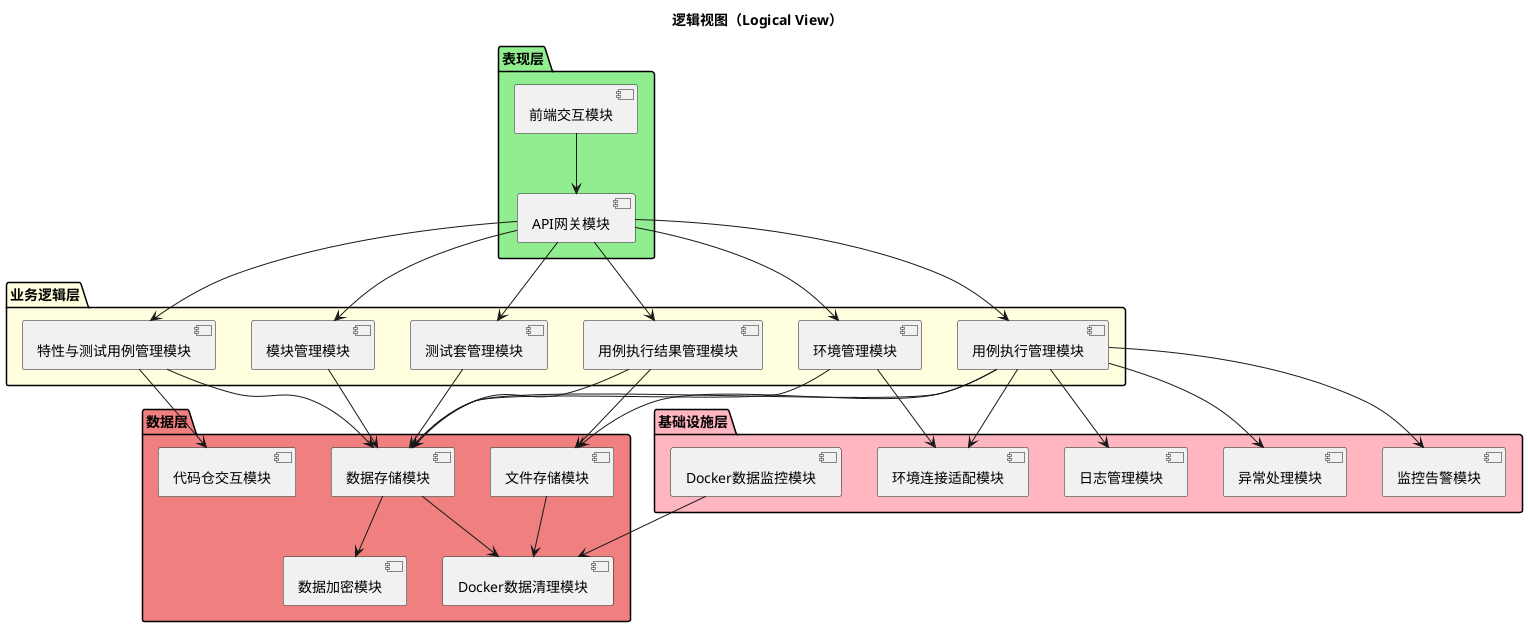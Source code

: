 @startuml 逻辑视图
' ===== 逻辑视图（Logical View）=====
title 逻辑视图（Logical View）

package "表现层" #lightgreen {
  [前端交互模块] as Frontend
  [API网关模块] as APIGateway
}

package "业务逻辑层" #lightyellow {
  [环境管理模块] as EnvMgmt
  [测试套管理模块] as SuiteMgmt
  [模块管理模块] as ModuleMgmt
  [特性与测试用例管理模块] as FeatureCaseMgmt
  [用例执行管理模块] as ExecMgmt
  [用例执行结果管理模块] as ResultMgmt
}

package "数据层" #lightcoral {
  [数据存储模块] as DataStore
  [数据加密模块] as DataEncrypt
  [代码仓交互模块] as RepoSync
  [文件存储模块] as FileStore
  [Docker数据清理模块] as DockerCleanup
}

package "基础设施层" #lightpink {
  [日志管理模块] as LogMgmt
  [监控告警模块] as AlertMgmt
  [异常处理模块] as ExceptionHandler
  [环境连接适配模块] as ConnAdapter
  [Docker数据监控模块] as DockerMonitor
}

' 层级间依赖关系
Frontend --> APIGateway
APIGateway --> EnvMgmt
APIGateway --> SuiteMgmt
APIGateway --> ModuleMgmt
APIGateway --> FeatureCaseMgmt
APIGateway --> ExecMgmt
APIGateway --> ResultMgmt

EnvMgmt --> DataStore
SuiteMgmt --> DataStore
ModuleMgmt --> DataStore
FeatureCaseMgmt --> DataStore
FeatureCaseMgmt --> RepoSync
ExecMgmt --> DataStore
ExecMgmt --> FileStore
ResultMgmt --> DataStore
ResultMgmt --> FileStore

DataStore --> DataEncrypt
DataStore --> DockerCleanup
FileStore --> DockerCleanup

EnvMgmt --> ConnAdapter
ExecMgmt --> ConnAdapter
ExecMgmt --> LogMgmt
ExecMgmt --> AlertMgmt
ExecMgmt --> ExceptionHandler
DockerMonitor --> DockerCleanup
@enduml

@startuml 数据视图
' ===== 数据视图（Data View）=====
title 数据视图（Data View）

' 使用实体关系图表示系统中的主要数据实体及其关系
' 环境管理相关实体
entity "Environment" as Env {
  * id : int
  --
  * name : string
  * type : enum
  * status : enum
  * ip_address : string
  * port : int
  description : string
  created_at : datetime
  updated_at : datetime
  * creator_id : int
}

' 模块管理相关实体
entity "Module" as Module {
  * id : int
  --
  * name : string
  * code : string
  description : string
  created_at : datetime
  updated_at : datetime
  * creator_id : int
}

' 特性管理相关实体
entity "Feature" as Feature {
  * id : int
  --
  * name : string
  * module_id : int
  description : string
  created_at : datetime
  updated_at : datetime
  * creator_id : int
}

' 测试用例相关实体
entity "TestCase" as TestCase {
  * id : int
  --
  * name : string
  * feature_id : int
  * priority : enum
  * type : enum
  description : string
  steps : text
  expected_result : text
  created_at : datetime
  updated_at : datetime
  * creator_id : int
}

' 测试套件相关实体
entity "TestSuite" as TestSuite {
  * id : int
  --
  * name : string
  description : string
  created_at : datetime
  updated_at : datetime
  * creator_id : int
}

' 测试套件与测试用例的关联
entity "TestSuiteCase" as TestSuiteCase {
  * id : int
  --
  * test_suite_id : int
  * test_case_id : int
  * order : int
}

' 执行任务相关实体
entity "Task" as Task {
  * id : int
  --
  * name : string
  * env_id : int
  * test_suite_id : int
  * status : enum
  * start_time : datetime
  end_time : datetime
  parameters : json
  created_at : datetime
  * creator_id : int
}

' 执行结果相关实体
entity "Result" as Result {
  * id : int
  --
  * task_id : int
  * test_case_id : int
  * status : enum
  * start_time : datetime
  * end_time : datetime
  log_path : string
  error_message : text
}

' 用户相关实体
entity "User" as User {
  * id : int
  --
  * username : string
  * password : string
  * email : string
  * role : enum
  created_at : datetime
  last_login : datetime
}

' 实体间关系
User "1" -- "n" Env : 创建
User "1" -- "n" Module : 创建
User "1" -- "n" Feature : 创建
User "1" -- "n" TestCase : 创建
User "1" -- "n" TestSuite : 创建
User "1" -- "n" Task : 创建

Module "1" -- "n" Feature : 包含
Feature "1" -- "n" TestCase : 包含

TestSuite "1" -- "n" TestSuiteCase : 包含
TestCase "1" -- "n" TestSuiteCase : 关联

Env "1" -- "n" Task : 执行环境
TestSuite "1" -- "n" Task : 执行内容

Task "1" -- "n" Result : 产生
TestCase "1" -- "n" Result : 关联

note bottom of TestCase
  测试用例是系统的核心数据实体，
  与特性、测试套件、执行结果等多个实体相关联
end note

note bottom of Task
  任务实体记录测试套件在特定环境下的执行情况，
  是连接环境、测试套件和执行结果的关键实体
end note
@enduml

@startuml 进程视图
' ===== 进程视图（Process View）=====
title 进程视图（Process View）

actor "用户" as User
participant "浏览器" as Browser
participant "前端服务" as FrontendService
participant "Django API服务" as DjangoAPI
participant "Celery任务队列" as CeleryQueue
participant "Celery Worker" as CeleryWorker
participant "数据库服务" as DBService
participant "文件存储服务" as FileService
participant "验证环境" as TestEnv

User -> Browser: 访问系统
Browser -> FrontendService: HTTP请求
FrontendService -> DjangoAPI: API调用
DjangoAPI -> DBService: 数据查询/存储
DjangoAPI -> FileService: 文件读写
DjangoAPI -> CeleryQueue: 提交异步任务
CeleryQueue -> CeleryWorker: 分发任务
CeleryWorker -> TestEnv: 执行验证任务
CeleryWorker -> DBService: 更新任务状态
CeleryWorker -> FileService: 存储执行日志
DjangoAPI -> Browser: 返回结果
Browser -> User: 展示结果

note over CeleryWorker, TestEnv
  并发控制：同一环境只支持一个任务执行
  不同环境可并行执行
end note
@enduml

@startuml 开发视图
' ===== 开发视图（Development View）=====
title 开发视图（Development View）

package "前端代码" #lightblue {
  [Vue3组件]
  [Element Plus UI库]
  [API客户端]
  [状态管理]
}

package "后端代码" #lightyellow {
  [Django项目配置]
  [Django应用模块] as DjangoApps
  [Django REST Framework API] as DRF
  [Celery任务]
  [ORM模型]
  [工具类]
}

package "Django应用模块" as DjangoApps {
  [环境管理应用]
  [测试套管理应用]
  [模块管理应用]
  [特性与测试用例应用]
  [用例执行应用]
  [结果管理应用]
  [公共组件应用]
}

package "部署配置" #lightgreen {
  [Docker配置]
  [数据库迁移脚本]
  [环境变量配置]
}

package "测试代码" #lightcoral {
  [单元测试]
  [集成测试]
  [E2E测试]
}

[Vue3组件] --> [API客户端]
[API客户端] --> [DRF]
[DRF] --> [DjangoApps]
[DjangoApps] --> [ORM模型]
[DjangoApps] --> [Celery任务]
[Celery任务] --> [工具类]
[ORM模型] --> [数据库迁移脚本]
[DjangoApps] --> [单元测试]
[DRF] --> [集成测试]
[Vue3组件] --> [E2E测试]
@enduml

@startuml 物理视图
' ===== 物理视图（Physical View）=====
title 物理视图（Physical View）

node "用户终端" as UserTerminal {
  [Web浏览器]
}

node "应用服务器" as AppServer {
  [Nginx Web服务器]
  [Django应用]
  [Celery Worker]
  [Redis]
}

database "Docker容器-MySQL" as DockerMySQL {
  [MySQL数据库]
}

storage "Docker数据卷" as DockerVolume {
  [日志文件]
  [上传文件]
  [测试结果]
}

cloud "代码仓库" as CodeRepo {
  [Git仓库]
}

node "验证环境集群" as TestEnvCluster {
  [FPGA环境]
  [Socket环境]
  [QEMU环境]
  [产品版环境]
}

UserTerminal --> AppServer : HTTPS
AppServer --> DockerMySQL : TCP/IP
AppServer --> DockerVolume : 文件IO
AppServer --> CodeRepo : HTTPS/SSH
AppServer --> TestEnvCluster : Telnet/SSH
@enduml

@startuml 场景视图
' ===== 场景视图（Scenario View）=====
title 场景视图（Scenario View）

actor 用户
actor 验证工程师
actor 系统管理员

usecase "创建验证环境" as UC1
usecase "创建测试套" as UC2
usecase "配置模块与特性" as UC3
usecase "执行测试用例" as UC4
usecase "查看执行结果" as UC5
usecase "导出测试报告" as UC6
usecase "监控系统状态" as UC7
usecase "清理历史数据" as UC8

用户 --> UC1
用户 --> UC2
用户 --> UC3
用户 --> UC4
用户 --> UC5
用户 --> UC6

验证工程师 --> UC1
验证工程师 --> UC2
验证工程师 --> UC3
验证工程师 --> UC4
验证工程师 --> UC5
验证工程师 --> UC6

系统管理员 --> UC7
系统管理员 --> UC8

note right of UC4
  测试用例执行流程:
  1. 选择测试套
  2. 选择执行环境
  3. 配置执行参数
  4. 提交执行任务
  5. 监控执行状态
  6. 查看执行结果
end note
@enduml